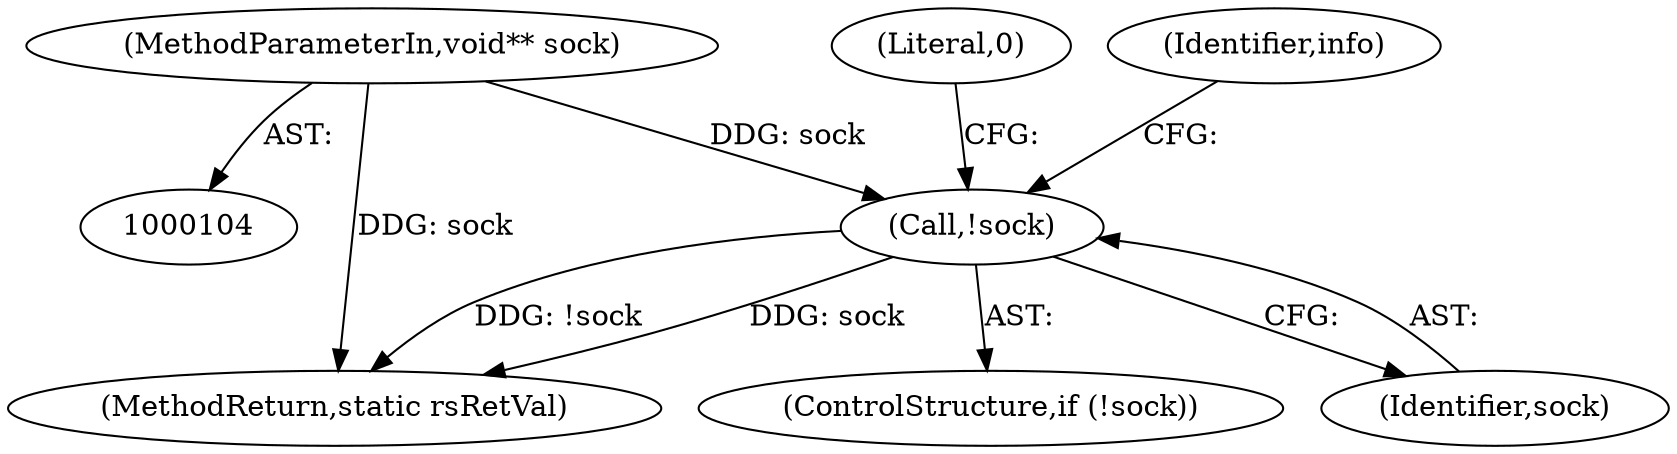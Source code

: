 digraph "0_rsyslog_062d0c671a29f7c6f7dff4a2f1f35df375bbb30b@pointer" {
"1000119" [label="(Call,!sock)"];
"1000106" [label="(MethodParameterIn,void** sock)"];
"1000123" [label="(Literal,0)"];
"1000450" [label="(MethodReturn,static rsRetVal)"];
"1000119" [label="(Call,!sock)"];
"1000118" [label="(ControlStructure,if (!sock))"];
"1000106" [label="(MethodParameterIn,void** sock)"];
"1000135" [label="(Identifier,info)"];
"1000120" [label="(Identifier,sock)"];
"1000119" -> "1000118"  [label="AST: "];
"1000119" -> "1000120"  [label="CFG: "];
"1000120" -> "1000119"  [label="AST: "];
"1000123" -> "1000119"  [label="CFG: "];
"1000135" -> "1000119"  [label="CFG: "];
"1000119" -> "1000450"  [label="DDG: sock"];
"1000119" -> "1000450"  [label="DDG: !sock"];
"1000106" -> "1000119"  [label="DDG: sock"];
"1000106" -> "1000104"  [label="AST: "];
"1000106" -> "1000450"  [label="DDG: sock"];
}
